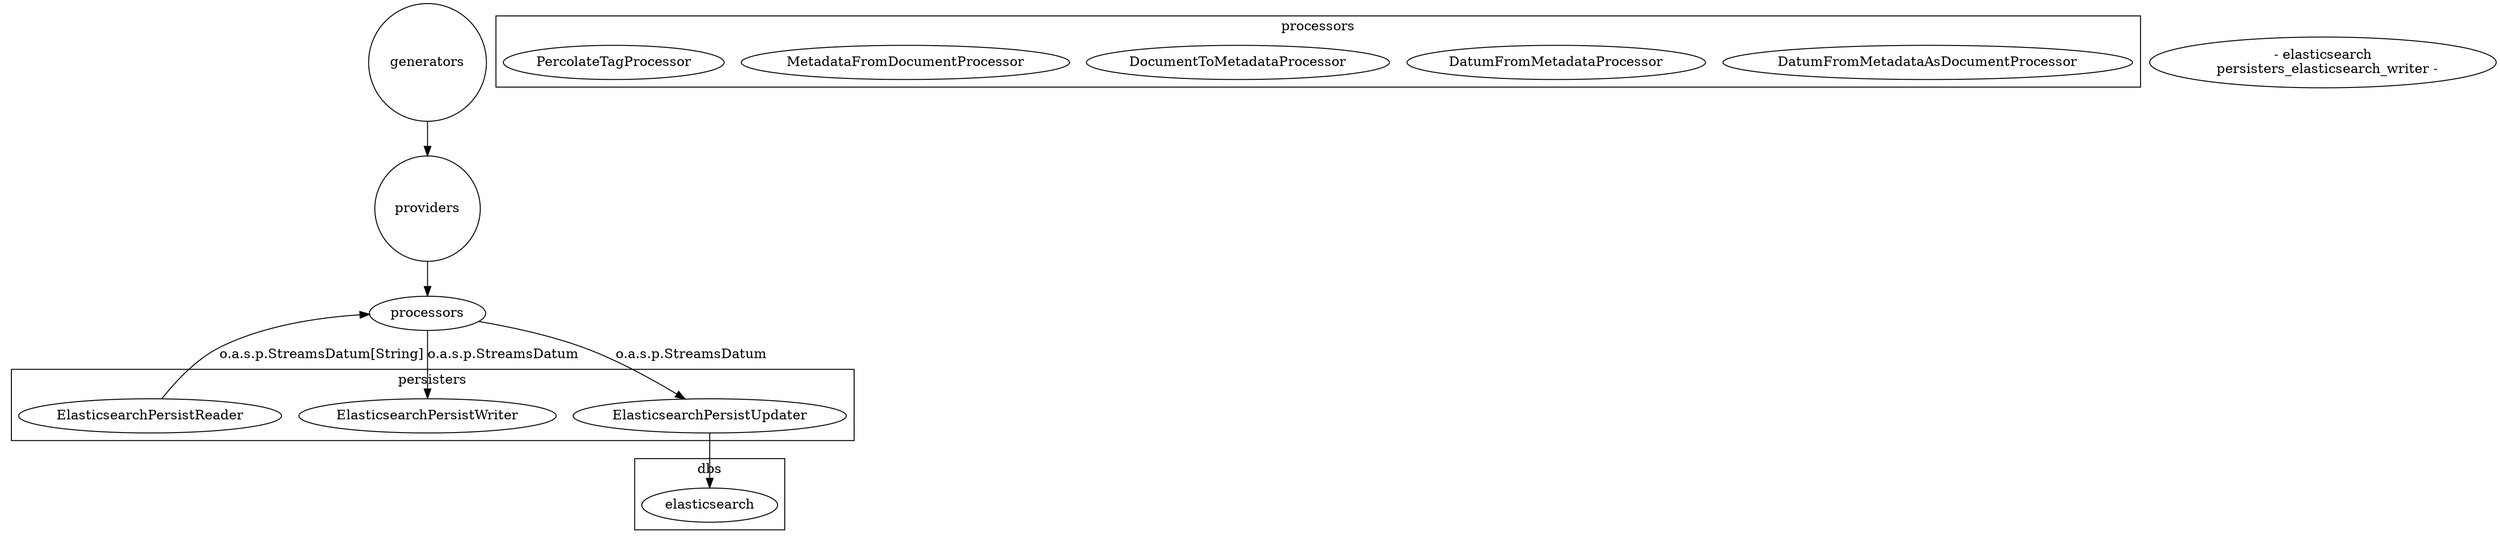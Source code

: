 digraph g {

  graph [compound = true];

  //presentation
  splines = true;
  overlap = false;
  rankdir = TB;

  generators [label="generators", shape="circle"];
  providers [label="providers", shape="circle"];

  subgraph cluster_processors {
    label="processors";
    processors_elasticsearch_DatumFromMetadataAsDocumentProcessor [label="DatumFromMetadataAsDocumentProcessor"]
    processors_elasticsearch_DatumFromMetadataProcessor [label="DatumFromMetadataProcessor"]
    processors_elasticsearch_DocumentToMetadataProcessor [label="DocumentToMetadataProcessor"]
    processors_elasticsearch_MetadataFromDocumentProcessor [label="MetadataFromDocumentProcessor"]
    processors_elasticsearch_PercolateTagProcessor [label="PercolateTagProcessor"]
  }

  subgraph cluster_persisters {
    label="persisters";
    persisters_elasticsearch_reader [label="ElasticsearchPersistReader"]
    persisters_elasticsearch_writer [label="ElasticsearchPersistWriter"]
    persisters_elasticsearch_updater [label="ElasticsearchPersistUpdater"]
  }

  subgraph cluster_dbs {
    label="dbs";
    elasticsearch [label="elasticsearch"]
  }

  generators -> providers
  providers -> processors
  processors -> persisters_elasticsearch_writer [label="o.a.s.p.StreamsDatum"]
  processors -> persisters_elasticsearch_updater [label="o.a.s.p.StreamsDatum"]
  persisters_elasticsearch_reader -> processors [label="o.a.s.p.StreamsDatum[String]"]
  persisters_elasticsearch_reader <- elasticsearch
  persisters_elasticsearch_writer -> elasticsearch
  persisters_elasticsearch_updater -> elasticsearch
}
